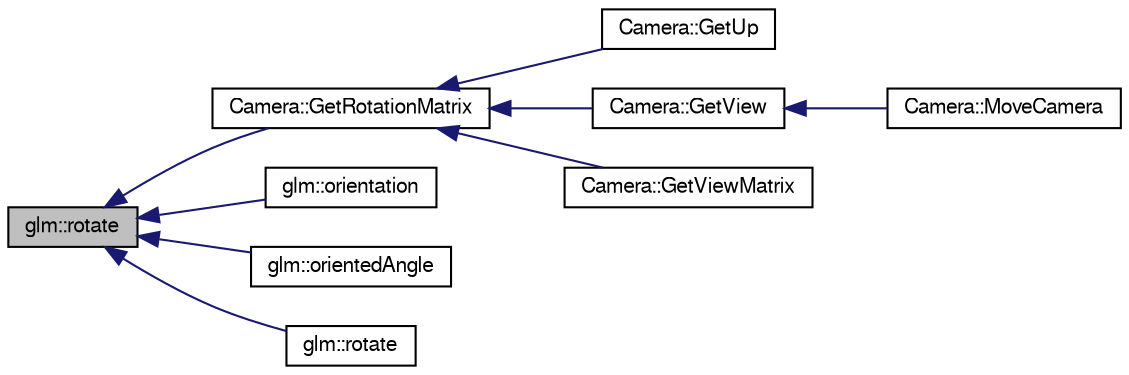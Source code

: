 digraph G
{
  bgcolor="transparent";
  edge [fontname="FreeSans",fontsize=10,labelfontname="FreeSans",labelfontsize=10];
  node [fontname="FreeSans",fontsize=10,shape=record];
  rankdir=LR;
  Node1 [label="glm::rotate",height=0.2,width=0.4,color="black", fillcolor="grey75", style="filled" fontcolor="black"];
  Node1 -> Node2 [dir=back,color="midnightblue",fontsize=10,style="solid"];
  Node2 [label="Camera::GetRotationMatrix",height=0.2,width=0.4,color="black",URL="$class_camera.html#3518233b244af839db6eefe59e7002de",tooltip="Gets the rotation matrix."];
  Node2 -> Node3 [dir=back,color="midnightblue",fontsize=10,style="solid"];
  Node3 [label="Camera::GetUp",height=0.2,width=0.4,color="black",URL="$class_camera.html#ff61f06284cca3216accdf556dfbd3c1",tooltip="Gets the camera position."];
  Node2 -> Node4 [dir=back,color="midnightblue",fontsize=10,style="solid"];
  Node4 [label="Camera::GetView",height=0.2,width=0.4,color="black",URL="$class_camera.html#338c5baf20b57652828c53e0791adf9a",tooltip="Gets the camera view."];
  Node4 -> Node5 [dir=back,color="midnightblue",fontsize=10,style="solid"];
  Node5 [label="Camera::MoveCamera",height=0.2,width=0.4,color="black",URL="$class_camera.html#ec3a27aa4de4ad2d10d421ee2fa54223",tooltip="Moves the camera."];
  Node2 -> Node6 [dir=back,color="midnightblue",fontsize=10,style="solid"];
  Node6 [label="Camera::GetViewMatrix",height=0.2,width=0.4,color="black",URL="$class_camera.html#ffa333055635aed96518c4c66be9a70c",tooltip="Gets the view matrix."];
  Node1 -> Node7 [dir=back,color="midnightblue",fontsize=10,style="solid"];
  Node7 [label="glm::orientation",height=0.2,width=0.4,color="black",URL="$group__gtx__rotate__vector.html#g6388a91274507ab81224d8f5d434875e"];
  Node1 -> Node8 [dir=back,color="midnightblue",fontsize=10,style="solid"];
  Node8 [label="glm::orientedAngle",height=0.2,width=0.4,color="black",URL="$group__gtx__vector__angle.html#gfd969749b953f7a58da4a2563d06ea36"];
  Node1 -> Node9 [dir=back,color="midnightblue",fontsize=10,style="solid"];
  Node9 [label="glm::rotate",height=0.2,width=0.4,color="black",URL="$group__gtx__rotate__vector.html#gf0809ae83e84fc9880b4c8b7093c349c"];
}
